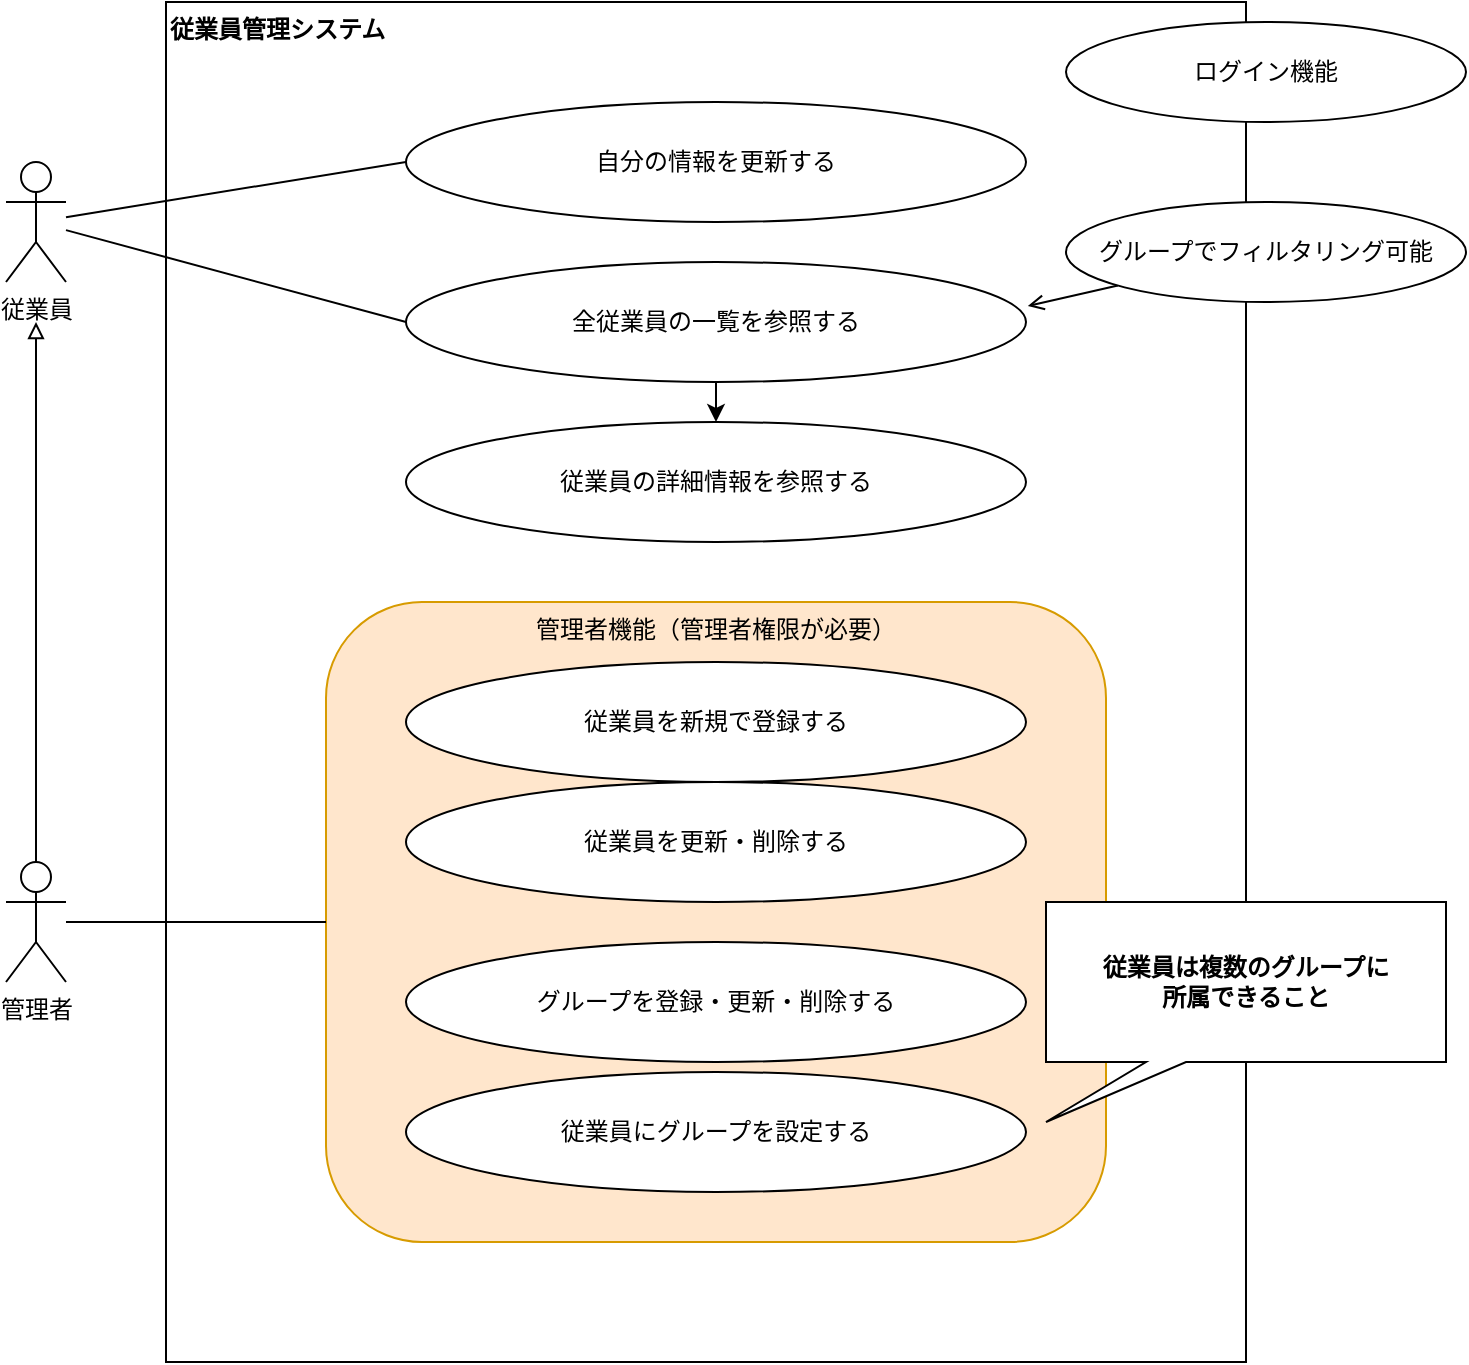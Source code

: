 <mxfile pages="3">
    <diagram id="Tsd9pIVosLBa-QS8J_Np" name="usecase">
        <mxGraphModel dx="443" dy="356" grid="1" gridSize="10" guides="1" tooltips="1" connect="1" arrows="1" fold="1" page="1" pageScale="1" pageWidth="827" pageHeight="1169" math="0" shadow="0">
            <root>
                <mxCell id="0"/>
                <mxCell id="1" parent="0"/>
                <mxCell id="Cza1G0CAEYb0JNjuOdJO-17" value="&lt;div align=&quot;left&quot;&gt;&lt;b&gt;従業員管理システム&lt;/b&gt;&lt;/div&gt;" style="rounded=0;whiteSpace=wrap;html=1;gradientColor=none;align=left;verticalAlign=top;" parent="1" vertex="1">
                    <mxGeometry x="160" y="80" width="540" height="680" as="geometry"/>
                </mxCell>
                <mxCell id="Cza1G0CAEYb0JNjuOdJO-14" value="&lt;div&gt;管理者機能（管理者権限が必要）&lt;/div&gt;" style="rounded=1;whiteSpace=wrap;html=1;align=center;verticalAlign=top;fillColor=#ffe6cc;strokeColor=#d79b00;" parent="1" vertex="1">
                    <mxGeometry x="240" y="380" width="390" height="320" as="geometry"/>
                </mxCell>
                <mxCell id="Cza1G0CAEYb0JNjuOdJO-18" style="edgeStyle=none;rounded=0;orthogonalLoop=1;jettySize=auto;html=1;endArrow=none;endFill=0;entryX=0;entryY=0.5;entryDx=0;entryDy=0;" parent="1" source="Cza1G0CAEYb0JNjuOdJO-1" target="Cza1G0CAEYb0JNjuOdJO-7" edge="1">
                    <mxGeometry relative="1" as="geometry"/>
                </mxCell>
                <mxCell id="Cza1G0CAEYb0JNjuOdJO-19" style="edgeStyle=none;rounded=0;orthogonalLoop=1;jettySize=auto;html=1;entryX=0;entryY=0.5;entryDx=0;entryDy=0;endArrow=none;endFill=0;" parent="1" source="Cza1G0CAEYb0JNjuOdJO-1" target="Cza1G0CAEYb0JNjuOdJO-8" edge="1">
                    <mxGeometry relative="1" as="geometry"/>
                </mxCell>
                <mxCell id="Cza1G0CAEYb0JNjuOdJO-1" value="従業員" style="shape=umlActor;verticalLabelPosition=bottom;verticalAlign=top;html=1;outlineConnect=0;" parent="1" vertex="1">
                    <mxGeometry x="80" y="160" width="30" height="60" as="geometry"/>
                </mxCell>
                <mxCell id="Cza1G0CAEYb0JNjuOdJO-3" style="edgeStyle=orthogonalEdgeStyle;rounded=0;orthogonalLoop=1;jettySize=auto;html=1;endArrow=block;endFill=0;" parent="1" source="Cza1G0CAEYb0JNjuOdJO-2" edge="1">
                    <mxGeometry relative="1" as="geometry">
                        <mxPoint x="95" y="240" as="targetPoint"/>
                    </mxGeometry>
                </mxCell>
                <mxCell id="Cza1G0CAEYb0JNjuOdJO-15" style="edgeStyle=none;rounded=0;orthogonalLoop=1;jettySize=auto;html=1;endArrow=none;endFill=0;" parent="1" source="Cza1G0CAEYb0JNjuOdJO-2" target="Cza1G0CAEYb0JNjuOdJO-14" edge="1">
                    <mxGeometry relative="1" as="geometry"/>
                </mxCell>
                <mxCell id="Cza1G0CAEYb0JNjuOdJO-2" value="管理者" style="shape=umlActor;verticalLabelPosition=bottom;verticalAlign=top;html=1;outlineConnect=0;" parent="1" vertex="1">
                    <mxGeometry x="80" y="510" width="30" height="60" as="geometry"/>
                </mxCell>
                <mxCell id="Cza1G0CAEYb0JNjuOdJO-4" value="従業員を新規で登録する" style="ellipse;whiteSpace=wrap;html=1;" parent="1" vertex="1">
                    <mxGeometry x="280" y="410" width="310" height="60" as="geometry"/>
                </mxCell>
                <mxCell id="Cza1G0CAEYb0JNjuOdJO-5" value="従業員を更新・削除する" style="ellipse;whiteSpace=wrap;html=1;" parent="1" vertex="1">
                    <mxGeometry x="280" y="470" width="310" height="60" as="geometry"/>
                </mxCell>
                <mxCell id="Cza1G0CAEYb0JNjuOdJO-6" value="グループを登録・更新・削除する" style="ellipse;whiteSpace=wrap;html=1;" parent="1" vertex="1">
                    <mxGeometry x="280" y="550" width="310" height="60" as="geometry"/>
                </mxCell>
                <mxCell id="Cza1G0CAEYb0JNjuOdJO-7" value="自分の情報を更新する" style="ellipse;whiteSpace=wrap;html=1;" parent="1" vertex="1">
                    <mxGeometry x="280" y="130" width="310" height="60" as="geometry"/>
                </mxCell>
                <mxCell id="Cza1G0CAEYb0JNjuOdJO-16" style="edgeStyle=none;rounded=0;orthogonalLoop=1;jettySize=auto;html=1;exitX=0.5;exitY=1;exitDx=0;exitDy=0;entryX=0.5;entryY=0;entryDx=0;entryDy=0;endArrow=classic;endFill=1;" parent="1" source="Cza1G0CAEYb0JNjuOdJO-8" target="Cza1G0CAEYb0JNjuOdJO-9" edge="1">
                    <mxGeometry relative="1" as="geometry"/>
                </mxCell>
                <mxCell id="Cza1G0CAEYb0JNjuOdJO-8" value="全従業員の一覧を参照する" style="ellipse;whiteSpace=wrap;html=1;" parent="1" vertex="1">
                    <mxGeometry x="280" y="210" width="310" height="60" as="geometry"/>
                </mxCell>
                <mxCell id="Cza1G0CAEYb0JNjuOdJO-9" value="従業員の詳細情報を参照する" style="ellipse;whiteSpace=wrap;html=1;" parent="1" vertex="1">
                    <mxGeometry x="280" y="290" width="310" height="60" as="geometry"/>
                </mxCell>
                <mxCell id="Cza1G0CAEYb0JNjuOdJO-10" value="従業員にグループを設定する" style="ellipse;whiteSpace=wrap;html=1;" parent="1" vertex="1">
                    <mxGeometry x="280" y="615" width="310" height="60" as="geometry"/>
                </mxCell>
                <mxCell id="Cza1G0CAEYb0JNjuOdJO-11" value="&lt;div&gt;従業員は複数のグループに&lt;/div&gt;&lt;div&gt;所属できること&lt;/div&gt;" style="shape=callout;whiteSpace=wrap;html=1;perimeter=calloutPerimeter;gradientColor=none;size=30;position=0.25;position2=0;fontStyle=1" parent="1" vertex="1">
                    <mxGeometry x="600" y="530" width="200" height="110" as="geometry"/>
                </mxCell>
                <mxCell id="Cza1G0CAEYb0JNjuOdJO-13" style="rounded=0;orthogonalLoop=1;jettySize=auto;html=1;entryX=1.003;entryY=0.367;entryDx=0;entryDy=0;entryPerimeter=0;endArrow=open;endFill=0;" parent="1" source="Cza1G0CAEYb0JNjuOdJO-12" target="Cza1G0CAEYb0JNjuOdJO-8" edge="1">
                    <mxGeometry relative="1" as="geometry"/>
                </mxCell>
                <mxCell id="Cza1G0CAEYb0JNjuOdJO-12" value="グループでフィルタリング可能" style="ellipse;whiteSpace=wrap;html=1;gradientColor=none;" parent="1" vertex="1">
                    <mxGeometry x="610" y="180" width="200" height="50" as="geometry"/>
                </mxCell>
                <mxCell id="Cza1G0CAEYb0JNjuOdJO-20" value="ログイン機能" style="ellipse;whiteSpace=wrap;html=1;gradientColor=none;" parent="1" vertex="1">
                    <mxGeometry x="610" y="90" width="200" height="50" as="geometry"/>
                </mxCell>
            </root>
        </mxGraphModel>
    </diagram>
    <diagram id="9a3Nyi0VZzm9w4IwcKrD" name="ER">
        <mxGraphModel dx="443" dy="356" grid="1" gridSize="10" guides="1" tooltips="1" connect="1" arrows="1" fold="1" page="1" pageScale="1" pageWidth="827" pageHeight="1169" math="0" shadow="0">
            <root>
                <mxCell id="YOPI8dQJbsrnWy-lnaqU-0"/>
                <mxCell id="YOPI8dQJbsrnWy-lnaqU-1" parent="YOPI8dQJbsrnWy-lnaqU-0"/>
                <mxCell id="YOPI8dQJbsrnWy-lnaqU-2" value="Employees" style="shape=table;startSize=30;container=1;collapsible=1;childLayout=tableLayout;fixedRows=1;rowLines=0;fontStyle=1;align=center;resizeLast=1;" parent="YOPI8dQJbsrnWy-lnaqU-1" vertex="1">
                    <mxGeometry x="80" y="120" width="180" height="310" as="geometry"/>
                </mxCell>
                <mxCell id="YOPI8dQJbsrnWy-lnaqU-3" value="" style="shape=partialRectangle;collapsible=0;dropTarget=0;pointerEvents=0;fillColor=none;top=0;left=0;bottom=1;right=0;points=[[0,0.5],[1,0.5]];portConstraint=eastwest;" parent="YOPI8dQJbsrnWy-lnaqU-2" vertex="1">
                    <mxGeometry y="30" width="180" height="30" as="geometry"/>
                </mxCell>
                <mxCell id="YOPI8dQJbsrnWy-lnaqU-4" value="PK" style="shape=partialRectangle;connectable=0;fillColor=none;top=0;left=0;bottom=0;right=0;fontStyle=1;overflow=hidden;" parent="YOPI8dQJbsrnWy-lnaqU-3" vertex="1">
                    <mxGeometry width="30" height="30" as="geometry"/>
                </mxCell>
                <mxCell id="YOPI8dQJbsrnWy-lnaqU-5" value="id" style="shape=partialRectangle;connectable=0;fillColor=none;top=0;left=0;bottom=0;right=0;align=left;spacingLeft=6;fontStyle=5;overflow=hidden;" parent="YOPI8dQJbsrnWy-lnaqU-3" vertex="1">
                    <mxGeometry x="30" width="150" height="30" as="geometry"/>
                </mxCell>
                <mxCell id="YOPI8dQJbsrnWy-lnaqU-6" value="" style="shape=partialRectangle;collapsible=0;dropTarget=0;pointerEvents=0;fillColor=none;top=0;left=0;bottom=0;right=0;points=[[0,0.5],[1,0.5]];portConstraint=eastwest;" parent="YOPI8dQJbsrnWy-lnaqU-2" vertex="1">
                    <mxGeometry y="60" width="180" height="30" as="geometry"/>
                </mxCell>
                <mxCell id="YOPI8dQJbsrnWy-lnaqU-7" value="" style="shape=partialRectangle;connectable=0;fillColor=none;top=0;left=0;bottom=0;right=0;editable=1;overflow=hidden;" parent="YOPI8dQJbsrnWy-lnaqU-6" vertex="1">
                    <mxGeometry width="30" height="30" as="geometry"/>
                </mxCell>
                <mxCell id="YOPI8dQJbsrnWy-lnaqU-8" value="name" style="shape=partialRectangle;connectable=0;fillColor=none;top=0;left=0;bottom=0;right=0;align=left;spacingLeft=6;overflow=hidden;" parent="YOPI8dQJbsrnWy-lnaqU-6" vertex="1">
                    <mxGeometry x="30" width="150" height="30" as="geometry"/>
                </mxCell>
                <mxCell id="YOPI8dQJbsrnWy-lnaqU-9" value="" style="shape=partialRectangle;collapsible=0;dropTarget=0;pointerEvents=0;fillColor=none;top=0;left=0;bottom=0;right=0;points=[[0,0.5],[1,0.5]];portConstraint=eastwest;" parent="YOPI8dQJbsrnWy-lnaqU-2" vertex="1">
                    <mxGeometry y="90" width="180" height="30" as="geometry"/>
                </mxCell>
                <mxCell id="YOPI8dQJbsrnWy-lnaqU-10" value="" style="shape=partialRectangle;connectable=0;fillColor=none;top=0;left=0;bottom=0;right=0;editable=1;overflow=hidden;" parent="YOPI8dQJbsrnWy-lnaqU-9" vertex="1">
                    <mxGeometry width="30" height="30" as="geometry"/>
                </mxCell>
                <mxCell id="YOPI8dQJbsrnWy-lnaqU-11" value="kana" style="shape=partialRectangle;connectable=0;fillColor=none;top=0;left=0;bottom=0;right=0;align=left;spacingLeft=6;overflow=hidden;" parent="YOPI8dQJbsrnWy-lnaqU-9" vertex="1">
                    <mxGeometry x="30" width="150" height="30" as="geometry"/>
                </mxCell>
                <mxCell id="YOPI8dQJbsrnWy-lnaqU-27" style="shape=partialRectangle;collapsible=0;dropTarget=0;pointerEvents=0;fillColor=none;top=0;left=0;bottom=0;right=0;points=[[0,0.5],[1,0.5]];portConstraint=eastwest;" parent="YOPI8dQJbsrnWy-lnaqU-2" vertex="1">
                    <mxGeometry y="120" width="180" height="30" as="geometry"/>
                </mxCell>
                <mxCell id="YOPI8dQJbsrnWy-lnaqU-28" style="shape=partialRectangle;connectable=0;fillColor=none;top=0;left=0;bottom=0;right=0;editable=1;overflow=hidden;" parent="YOPI8dQJbsrnWy-lnaqU-27" vertex="1">
                    <mxGeometry width="30" height="30" as="geometry"/>
                </mxCell>
                <mxCell id="YOPI8dQJbsrnWy-lnaqU-29" value="login_id" style="shape=partialRectangle;connectable=0;fillColor=none;top=0;left=0;bottom=0;right=0;align=left;spacingLeft=6;overflow=hidden;" parent="YOPI8dQJbsrnWy-lnaqU-27" vertex="1">
                    <mxGeometry x="30" width="150" height="30" as="geometry"/>
                </mxCell>
                <mxCell id="YOPI8dQJbsrnWy-lnaqU-12" value="" style="shape=partialRectangle;collapsible=0;dropTarget=0;pointerEvents=0;fillColor=none;top=0;left=0;bottom=0;right=0;points=[[0,0.5],[1,0.5]];portConstraint=eastwest;" parent="YOPI8dQJbsrnWy-lnaqU-2" vertex="1">
                    <mxGeometry y="150" width="180" height="30" as="geometry"/>
                </mxCell>
                <mxCell id="YOPI8dQJbsrnWy-lnaqU-13" value="" style="shape=partialRectangle;connectable=0;fillColor=none;top=0;left=0;bottom=0;right=0;editable=1;overflow=hidden;" parent="YOPI8dQJbsrnWy-lnaqU-12" vertex="1">
                    <mxGeometry width="30" height="30" as="geometry"/>
                </mxCell>
                <mxCell id="YOPI8dQJbsrnWy-lnaqU-14" value="email" style="shape=partialRectangle;connectable=0;fillColor=none;top=0;left=0;bottom=0;right=0;align=left;spacingLeft=6;overflow=hidden;" parent="YOPI8dQJbsrnWy-lnaqU-12" vertex="1">
                    <mxGeometry x="30" width="150" height="30" as="geometry"/>
                </mxCell>
                <mxCell id="YOPI8dQJbsrnWy-lnaqU-15" style="shape=partialRectangle;collapsible=0;dropTarget=0;pointerEvents=0;fillColor=none;top=0;left=0;bottom=0;right=0;points=[[0,0.5],[1,0.5]];portConstraint=eastwest;" parent="YOPI8dQJbsrnWy-lnaqU-2" vertex="1">
                    <mxGeometry y="180" width="180" height="30" as="geometry"/>
                </mxCell>
                <mxCell id="YOPI8dQJbsrnWy-lnaqU-16" style="shape=partialRectangle;connectable=0;fillColor=none;top=0;left=0;bottom=0;right=0;editable=1;overflow=hidden;" parent="YOPI8dQJbsrnWy-lnaqU-15" vertex="1">
                    <mxGeometry width="30" height="30" as="geometry"/>
                </mxCell>
                <mxCell id="YOPI8dQJbsrnWy-lnaqU-17" value="password" style="shape=partialRectangle;connectable=0;fillColor=none;top=0;left=0;bottom=0;right=0;align=left;spacingLeft=6;overflow=hidden;" parent="YOPI8dQJbsrnWy-lnaqU-15" vertex="1">
                    <mxGeometry x="30" width="150" height="30" as="geometry"/>
                </mxCell>
                <mxCell id="YOPI8dQJbsrnWy-lnaqU-18" style="shape=partialRectangle;collapsible=0;dropTarget=0;pointerEvents=0;fillColor=none;top=0;left=0;bottom=0;right=0;points=[[0,0.5],[1,0.5]];portConstraint=eastwest;" parent="YOPI8dQJbsrnWy-lnaqU-2" vertex="1">
                    <mxGeometry y="210" width="180" height="30" as="geometry"/>
                </mxCell>
                <mxCell id="YOPI8dQJbsrnWy-lnaqU-19" value="FK" style="shape=partialRectangle;connectable=0;fillColor=none;top=0;left=0;bottom=0;right=0;editable=1;overflow=hidden;" parent="YOPI8dQJbsrnWy-lnaqU-18" vertex="1">
                    <mxGeometry width="30" height="30" as="geometry"/>
                </mxCell>
                <mxCell id="YOPI8dQJbsrnWy-lnaqU-20" value="main_group_id" style="shape=partialRectangle;connectable=0;fillColor=none;top=0;left=0;bottom=0;right=0;align=left;spacingLeft=6;overflow=hidden;" parent="YOPI8dQJbsrnWy-lnaqU-18" vertex="1">
                    <mxGeometry x="30" width="150" height="30" as="geometry"/>
                </mxCell>
                <mxCell id="YOPI8dQJbsrnWy-lnaqU-21" style="shape=partialRectangle;collapsible=0;dropTarget=0;pointerEvents=0;fillColor=none;top=0;left=0;bottom=0;right=0;points=[[0,0.5],[1,0.5]];portConstraint=eastwest;" parent="YOPI8dQJbsrnWy-lnaqU-2" vertex="1">
                    <mxGeometry y="240" width="180" height="30" as="geometry"/>
                </mxCell>
                <mxCell id="YOPI8dQJbsrnWy-lnaqU-22" style="shape=partialRectangle;connectable=0;fillColor=none;top=0;left=0;bottom=0;right=0;editable=1;overflow=hidden;" parent="YOPI8dQJbsrnWy-lnaqU-21" vertex="1">
                    <mxGeometry width="30" height="30" as="geometry"/>
                </mxCell>
                <mxCell id="YOPI8dQJbsrnWy-lnaqU-23" value="admin" style="shape=partialRectangle;connectable=0;fillColor=none;top=0;left=0;bottom=0;right=0;align=left;spacingLeft=6;overflow=hidden;" parent="YOPI8dQJbsrnWy-lnaqU-21" vertex="1">
                    <mxGeometry x="30" width="150" height="30" as="geometry"/>
                </mxCell>
                <mxCell id="YOPI8dQJbsrnWy-lnaqU-24" style="shape=partialRectangle;collapsible=0;dropTarget=0;pointerEvents=0;fillColor=none;top=0;left=0;bottom=0;right=0;points=[[0,0.5],[1,0.5]];portConstraint=eastwest;" parent="YOPI8dQJbsrnWy-lnaqU-2" vertex="1">
                    <mxGeometry y="270" width="180" height="30" as="geometry"/>
                </mxCell>
                <mxCell id="YOPI8dQJbsrnWy-lnaqU-25" style="shape=partialRectangle;connectable=0;fillColor=none;top=0;left=0;bottom=0;right=0;editable=1;overflow=hidden;" parent="YOPI8dQJbsrnWy-lnaqU-24" vertex="1">
                    <mxGeometry width="30" height="30" as="geometry"/>
                </mxCell>
                <mxCell id="YOPI8dQJbsrnWy-lnaqU-26" style="shape=partialRectangle;connectable=0;fillColor=none;top=0;left=0;bottom=0;right=0;align=left;spacingLeft=6;overflow=hidden;" parent="YOPI8dQJbsrnWy-lnaqU-24" vertex="1">
                    <mxGeometry x="30" width="150" height="30" as="geometry"/>
                </mxCell>
                <mxCell id="YOPI8dQJbsrnWy-lnaqU-30" value="Groups" style="shape=table;startSize=30;container=1;collapsible=1;childLayout=tableLayout;fixedRows=1;rowLines=0;fontStyle=1;align=center;resizeLast=1;" parent="YOPI8dQJbsrnWy-lnaqU-1" vertex="1">
                    <mxGeometry x="600" y="150" width="180" height="130" as="geometry"/>
                </mxCell>
                <mxCell id="YOPI8dQJbsrnWy-lnaqU-31" value="" style="shape=partialRectangle;collapsible=0;dropTarget=0;pointerEvents=0;fillColor=none;top=0;left=0;bottom=1;right=0;points=[[0,0.5],[1,0.5]];portConstraint=eastwest;" parent="YOPI8dQJbsrnWy-lnaqU-30" vertex="1">
                    <mxGeometry y="30" width="180" height="30" as="geometry"/>
                </mxCell>
                <mxCell id="YOPI8dQJbsrnWy-lnaqU-32" value="PK" style="shape=partialRectangle;connectable=0;fillColor=none;top=0;left=0;bottom=0;right=0;fontStyle=1;overflow=hidden;" parent="YOPI8dQJbsrnWy-lnaqU-31" vertex="1">
                    <mxGeometry width="30" height="30" as="geometry"/>
                </mxCell>
                <mxCell id="YOPI8dQJbsrnWy-lnaqU-33" value="id" style="shape=partialRectangle;connectable=0;fillColor=none;top=0;left=0;bottom=0;right=0;align=left;spacingLeft=6;fontStyle=5;overflow=hidden;" parent="YOPI8dQJbsrnWy-lnaqU-31" vertex="1">
                    <mxGeometry x="30" width="150" height="30" as="geometry"/>
                </mxCell>
                <mxCell id="YOPI8dQJbsrnWy-lnaqU-34" value="" style="shape=partialRectangle;collapsible=0;dropTarget=0;pointerEvents=0;fillColor=none;top=0;left=0;bottom=0;right=0;points=[[0,0.5],[1,0.5]];portConstraint=eastwest;" parent="YOPI8dQJbsrnWy-lnaqU-30" vertex="1">
                    <mxGeometry y="60" width="180" height="30" as="geometry"/>
                </mxCell>
                <mxCell id="YOPI8dQJbsrnWy-lnaqU-35" value="" style="shape=partialRectangle;connectable=0;fillColor=none;top=0;left=0;bottom=0;right=0;editable=1;overflow=hidden;" parent="YOPI8dQJbsrnWy-lnaqU-34" vertex="1">
                    <mxGeometry width="30" height="30" as="geometry"/>
                </mxCell>
                <mxCell id="YOPI8dQJbsrnWy-lnaqU-36" value="name" style="shape=partialRectangle;connectable=0;fillColor=none;top=0;left=0;bottom=0;right=0;align=left;spacingLeft=6;overflow=hidden;" parent="YOPI8dQJbsrnWy-lnaqU-34" vertex="1">
                    <mxGeometry x="30" width="150" height="30" as="geometry"/>
                </mxCell>
                <mxCell id="YOPI8dQJbsrnWy-lnaqU-37" value="" style="shape=partialRectangle;collapsible=0;dropTarget=0;pointerEvents=0;fillColor=none;top=0;left=0;bottom=0;right=0;points=[[0,0.5],[1,0.5]];portConstraint=eastwest;" parent="YOPI8dQJbsrnWy-lnaqU-30" vertex="1">
                    <mxGeometry y="90" width="180" height="30" as="geometry"/>
                </mxCell>
                <mxCell id="YOPI8dQJbsrnWy-lnaqU-38" value="" style="shape=partialRectangle;connectable=0;fillColor=none;top=0;left=0;bottom=0;right=0;editable=1;overflow=hidden;" parent="YOPI8dQJbsrnWy-lnaqU-37" vertex="1">
                    <mxGeometry width="30" height="30" as="geometry"/>
                </mxCell>
                <mxCell id="YOPI8dQJbsrnWy-lnaqU-39" value="sort_order" style="shape=partialRectangle;connectable=0;fillColor=none;top=0;left=0;bottom=0;right=0;align=left;spacingLeft=6;overflow=hidden;" parent="YOPI8dQJbsrnWy-lnaqU-37" vertex="1">
                    <mxGeometry x="30" width="150" height="30" as="geometry"/>
                </mxCell>
                <mxCell id="YOPI8dQJbsrnWy-lnaqU-43" value="Employees_Groups" style="shape=table;startSize=30;container=1;collapsible=1;childLayout=tableLayout;fixedRows=1;rowLines=0;fontStyle=1;align=center;resizeLast=1;" parent="YOPI8dQJbsrnWy-lnaqU-1" vertex="1">
                    <mxGeometry x="340" y="120" width="180" height="130" as="geometry"/>
                </mxCell>
                <mxCell id="YOPI8dQJbsrnWy-lnaqU-44" value="" style="shape=partialRectangle;collapsible=0;dropTarget=0;pointerEvents=0;fillColor=none;top=0;left=0;bottom=0;right=0;points=[[0,0.5],[1,0.5]];portConstraint=eastwest;" parent="YOPI8dQJbsrnWy-lnaqU-43" vertex="1">
                    <mxGeometry y="30" width="180" height="30" as="geometry"/>
                </mxCell>
                <mxCell id="YOPI8dQJbsrnWy-lnaqU-45" value="PK,FK1" style="shape=partialRectangle;connectable=0;fillColor=none;top=0;left=0;bottom=0;right=0;fontStyle=1;overflow=hidden;" parent="YOPI8dQJbsrnWy-lnaqU-44" vertex="1">
                    <mxGeometry width="60" height="30" as="geometry"/>
                </mxCell>
                <mxCell id="YOPI8dQJbsrnWy-lnaqU-46" value="employees_id" style="shape=partialRectangle;connectable=0;fillColor=none;top=0;left=0;bottom=0;right=0;align=left;spacingLeft=6;fontStyle=5;overflow=hidden;" parent="YOPI8dQJbsrnWy-lnaqU-44" vertex="1">
                    <mxGeometry x="60" width="120" height="30" as="geometry"/>
                </mxCell>
                <mxCell id="YOPI8dQJbsrnWy-lnaqU-47" value="" style="shape=partialRectangle;collapsible=0;dropTarget=0;pointerEvents=0;fillColor=none;top=0;left=0;bottom=1;right=0;points=[[0,0.5],[1,0.5]];portConstraint=eastwest;" parent="YOPI8dQJbsrnWy-lnaqU-43" vertex="1">
                    <mxGeometry y="60" width="180" height="30" as="geometry"/>
                </mxCell>
                <mxCell id="YOPI8dQJbsrnWy-lnaqU-48" value="PK,FK2" style="shape=partialRectangle;connectable=0;fillColor=none;top=0;left=0;bottom=0;right=0;fontStyle=1;overflow=hidden;" parent="YOPI8dQJbsrnWy-lnaqU-47" vertex="1">
                    <mxGeometry width="60" height="30" as="geometry"/>
                </mxCell>
                <mxCell id="YOPI8dQJbsrnWy-lnaqU-49" value="groups_id" style="shape=partialRectangle;connectable=0;fillColor=none;top=0;left=0;bottom=0;right=0;align=left;spacingLeft=6;fontStyle=5;overflow=hidden;" parent="YOPI8dQJbsrnWy-lnaqU-47" vertex="1">
                    <mxGeometry x="60" width="120" height="30" as="geometry"/>
                </mxCell>
                <mxCell id="YOPI8dQJbsrnWy-lnaqU-50" value="" style="shape=partialRectangle;collapsible=0;dropTarget=0;pointerEvents=0;fillColor=none;top=0;left=0;bottom=0;right=0;points=[[0,0.5],[1,0.5]];portConstraint=eastwest;" parent="YOPI8dQJbsrnWy-lnaqU-43" vertex="1">
                    <mxGeometry y="90" width="180" height="30" as="geometry"/>
                </mxCell>
                <mxCell id="YOPI8dQJbsrnWy-lnaqU-51" value="" style="shape=partialRectangle;connectable=0;fillColor=none;top=0;left=0;bottom=0;right=0;editable=1;overflow=hidden;" parent="YOPI8dQJbsrnWy-lnaqU-50" vertex="1">
                    <mxGeometry width="60" height="30" as="geometry"/>
                </mxCell>
                <mxCell id="YOPI8dQJbsrnWy-lnaqU-52" value="" style="shape=partialRectangle;connectable=0;fillColor=none;top=0;left=0;bottom=0;right=0;align=left;spacingLeft=6;overflow=hidden;" parent="YOPI8dQJbsrnWy-lnaqU-50" vertex="1">
                    <mxGeometry x="60" width="120" height="30" as="geometry"/>
                </mxCell>
                <mxCell id="YOPI8dQJbsrnWy-lnaqU-56" style="edgeStyle=orthogonalEdgeStyle;rounded=0;orthogonalLoop=1;jettySize=auto;html=1;exitX=1;exitY=0.5;exitDx=0;exitDy=0;entryX=0;entryY=0.5;entryDx=0;entryDy=0;endArrow=none;endFill=0;startArrow=ERmany;startFill=0;" parent="YOPI8dQJbsrnWy-lnaqU-1" source="YOPI8dQJbsrnWy-lnaqU-3" target="YOPI8dQJbsrnWy-lnaqU-44" edge="1">
                    <mxGeometry relative="1" as="geometry"/>
                </mxCell>
                <mxCell id="YOPI8dQJbsrnWy-lnaqU-57" style="edgeStyle=orthogonalEdgeStyle;rounded=0;orthogonalLoop=1;jettySize=auto;html=1;exitX=0;exitY=0.5;exitDx=0;exitDy=0;entryX=1;entryY=0.5;entryDx=0;entryDy=0;startArrow=ERmany;startFill=0;endArrow=none;endFill=0;" parent="YOPI8dQJbsrnWy-lnaqU-1" source="YOPI8dQJbsrnWy-lnaqU-31" target="YOPI8dQJbsrnWy-lnaqU-47" edge="1">
                    <mxGeometry relative="1" as="geometry"/>
                </mxCell>
                <mxCell id="YOPI8dQJbsrnWy-lnaqU-58" style="edgeStyle=orthogonalEdgeStyle;rounded=0;orthogonalLoop=1;jettySize=auto;html=1;exitX=1;exitY=0.5;exitDx=0;exitDy=0;entryX=0.5;entryY=1;entryDx=0;entryDy=0;startArrow=ERmany;startFill=0;endArrow=none;endFill=0;" parent="YOPI8dQJbsrnWy-lnaqU-1" source="YOPI8dQJbsrnWy-lnaqU-18" target="YOPI8dQJbsrnWy-lnaqU-30" edge="1">
                    <mxGeometry relative="1" as="geometry"/>
                </mxCell>
                <mxCell id="YOPI8dQJbsrnWy-lnaqU-59" value="@ManyToMany" style="shape=callout;whiteSpace=wrap;html=1;perimeter=calloutPerimeter;" parent="YOPI8dQJbsrnWy-lnaqU-1" vertex="1">
                    <mxGeometry x="470" y="40" width="120" height="80" as="geometry"/>
                </mxCell>
                <mxCell id="Pm8DbJrOlG5AEd7UYcN8-0" value="&lt;div&gt;@ManyToOne&lt;/div&gt;" style="shape=callout;whiteSpace=wrap;html=1;perimeter=calloutPerimeter;rotation=0;position2=0.58;size=30;position=0.58;" parent="YOPI8dQJbsrnWy-lnaqU-1" vertex="1">
                    <mxGeometry x="280" y="260" width="120" height="80" as="geometry"/>
                </mxCell>
            </root>
        </mxGraphModel>
    </diagram>
    <diagram id="ZVF522IHPxa1fmMpTUgu" name="URL">
        <mxGraphModel dx="443" dy="356" grid="1" gridSize="10" guides="1" tooltips="1" connect="1" arrows="1" fold="1" page="1" pageScale="1" pageWidth="827" pageHeight="1169" math="0" shadow="0">
            <root>
                <mxCell id="mRZKiHWd1esKcMcwsu57-0"/>
                <mxCell id="mRZKiHWd1esKcMcwsu57-1" parent="mRZKiHWd1esKcMcwsu57-0"/>
                <mxCell id="mRZKiHWd1esKcMcwsu57-3" value="" style="shape=table;startSize=0;container=1;collapsible=0;childLayout=tableLayout;" parent="mRZKiHWd1esKcMcwsu57-1" vertex="1">
                    <mxGeometry x="80" y="80" width="600" height="800" as="geometry"/>
                </mxCell>
                <mxCell id="mRZKiHWd1esKcMcwsu57-4" value="" style="shape=partialRectangle;collapsible=0;dropTarget=0;pointerEvents=0;fillColor=none;top=0;left=0;bottom=0;right=0;points=[[0,0.5],[1,0.5]];portConstraint=eastwest;" parent="mRZKiHWd1esKcMcwsu57-3" vertex="1">
                    <mxGeometry width="600" height="40" as="geometry"/>
                </mxCell>
                <mxCell id="mRZKiHWd1esKcMcwsu57-5" value="METHOD" style="shape=partialRectangle;html=1;whiteSpace=wrap;connectable=0;overflow=hidden;fillColor=#dae8fc;top=0;left=0;bottom=0;right=0;gradientColor=#7ea6e0;strokeColor=#6c8ebf;" parent="mRZKiHWd1esKcMcwsu57-4" vertex="1">
                    <mxGeometry width="80" height="40" as="geometry"/>
                </mxCell>
                <mxCell id="mRZKiHWd1esKcMcwsu57-6" value="URL" style="shape=partialRectangle;html=1;whiteSpace=wrap;connectable=0;overflow=hidden;fillColor=#dae8fc;top=0;left=0;bottom=0;right=0;gradientColor=#7ea6e0;strokeColor=#6c8ebf;" parent="mRZKiHWd1esKcMcwsu57-4" vertex="1">
                    <mxGeometry x="80" width="160" height="40" as="geometry"/>
                </mxCell>
                <mxCell id="mRZKiHWd1esKcMcwsu57-7" value="description" style="shape=partialRectangle;html=1;whiteSpace=wrap;connectable=0;overflow=hidden;fillColor=#dae8fc;top=0;left=0;bottom=0;right=0;gradientColor=#7ea6e0;strokeColor=#6c8ebf;" parent="mRZKiHWd1esKcMcwsu57-4" vertex="1">
                    <mxGeometry x="240" width="200" height="40" as="geometry"/>
                </mxCell>
                <mxCell id="mRZKiHWd1esKcMcwsu57-8" value="auth" style="shape=partialRectangle;html=1;whiteSpace=wrap;connectable=0;overflow=hidden;fillColor=#dae8fc;top=0;left=0;bottom=0;right=0;gradientColor=#7ea6e0;strokeColor=#6c8ebf;" parent="mRZKiHWd1esKcMcwsu57-4" vertex="1">
                    <mxGeometry x="440" width="80" height="40" as="geometry"/>
                </mxCell>
                <mxCell id="mRZKiHWd1esKcMcwsu57-9" value="admin" style="shape=partialRectangle;html=1;whiteSpace=wrap;connectable=0;overflow=hidden;fillColor=#dae8fc;top=0;left=0;bottom=0;right=0;gradientColor=#7ea6e0;strokeColor=#6c8ebf;" parent="mRZKiHWd1esKcMcwsu57-4" vertex="1">
                    <mxGeometry x="520" width="80" height="40" as="geometry"/>
                </mxCell>
                <mxCell id="mRZKiHWd1esKcMcwsu57-10" value="" style="shape=partialRectangle;collapsible=0;dropTarget=0;pointerEvents=0;fillColor=none;top=0;left=0;bottom=0;right=0;points=[[0,0.5],[1,0.5]];portConstraint=eastwest;" parent="mRZKiHWd1esKcMcwsu57-3" vertex="1">
                    <mxGeometry y="40" width="600" height="40" as="geometry"/>
                </mxCell>
                <mxCell id="mRZKiHWd1esKcMcwsu57-11" value="GET" style="shape=partialRectangle;html=1;whiteSpace=wrap;connectable=0;overflow=hidden;fillColor=none;top=0;left=0;bottom=0;right=0;" parent="mRZKiHWd1esKcMcwsu57-10" vertex="1">
                    <mxGeometry width="80" height="40" as="geometry"/>
                </mxCell>
                <mxCell id="mRZKiHWd1esKcMcwsu57-12" value="/login" style="shape=partialRectangle;html=1;whiteSpace=wrap;connectable=0;overflow=hidden;fillColor=none;top=0;left=0;bottom=0;right=0;align=left;spacingLeft=10;" parent="mRZKiHWd1esKcMcwsu57-10" vertex="1">
                    <mxGeometry x="80" width="160" height="40" as="geometry"/>
                </mxCell>
                <mxCell id="mRZKiHWd1esKcMcwsu57-13" value="ログイン画面表示" style="shape=partialRectangle;html=1;whiteSpace=wrap;connectable=0;overflow=hidden;fillColor=none;top=0;left=0;bottom=0;right=0;" parent="mRZKiHWd1esKcMcwsu57-10" vertex="1">
                    <mxGeometry x="240" width="200" height="40" as="geometry"/>
                </mxCell>
                <mxCell id="mRZKiHWd1esKcMcwsu57-14" value="" style="shape=partialRectangle;html=1;whiteSpace=wrap;connectable=0;overflow=hidden;fillColor=none;top=0;left=0;bottom=0;right=0;" parent="mRZKiHWd1esKcMcwsu57-10" vertex="1">
                    <mxGeometry x="440" width="80" height="40" as="geometry"/>
                </mxCell>
                <mxCell id="mRZKiHWd1esKcMcwsu57-15" value="" style="shape=partialRectangle;html=1;whiteSpace=wrap;connectable=0;overflow=hidden;fillColor=none;top=0;left=0;bottom=0;right=0;" parent="mRZKiHWd1esKcMcwsu57-10" vertex="1">
                    <mxGeometry x="520" width="80" height="40" as="geometry"/>
                </mxCell>
                <mxCell id="mRZKiHWd1esKcMcwsu57-64" style="shape=partialRectangle;collapsible=0;dropTarget=0;pointerEvents=0;fillColor=none;top=0;left=0;bottom=0;right=0;points=[[0,0.5],[1,0.5]];portConstraint=eastwest;" parent="mRZKiHWd1esKcMcwsu57-3" vertex="1">
                    <mxGeometry y="80" width="600" height="40" as="geometry"/>
                </mxCell>
                <mxCell id="mRZKiHWd1esKcMcwsu57-65" value="POST" style="shape=partialRectangle;html=1;whiteSpace=wrap;connectable=0;overflow=hidden;fillColor=none;top=0;left=0;bottom=0;right=0;" parent="mRZKiHWd1esKcMcwsu57-64" vertex="1">
                    <mxGeometry width="80" height="40" as="geometry"/>
                </mxCell>
                <mxCell id="mRZKiHWd1esKcMcwsu57-66" value="/login" style="shape=partialRectangle;html=1;whiteSpace=wrap;connectable=0;overflow=hidden;fillColor=none;top=0;left=0;bottom=0;right=0;align=left;spacingLeft=10;" parent="mRZKiHWd1esKcMcwsu57-64" vertex="1">
                    <mxGeometry x="80" width="160" height="40" as="geometry"/>
                </mxCell>
                <mxCell id="mRZKiHWd1esKcMcwsu57-67" value="ログイン処理" style="shape=partialRectangle;html=1;whiteSpace=wrap;connectable=0;overflow=hidden;fillColor=none;top=0;left=0;bottom=0;right=0;" parent="mRZKiHWd1esKcMcwsu57-64" vertex="1">
                    <mxGeometry x="240" width="200" height="40" as="geometry"/>
                </mxCell>
                <mxCell id="mRZKiHWd1esKcMcwsu57-68" style="shape=partialRectangle;html=1;whiteSpace=wrap;connectable=0;overflow=hidden;fillColor=none;top=0;left=0;bottom=0;right=0;" parent="mRZKiHWd1esKcMcwsu57-64" vertex="1">
                    <mxGeometry x="440" width="80" height="40" as="geometry"/>
                </mxCell>
                <mxCell id="mRZKiHWd1esKcMcwsu57-69" style="shape=partialRectangle;html=1;whiteSpace=wrap;connectable=0;overflow=hidden;fillColor=none;top=0;left=0;bottom=0;right=0;" parent="mRZKiHWd1esKcMcwsu57-64" vertex="1">
                    <mxGeometry x="520" width="80" height="40" as="geometry"/>
                </mxCell>
                <mxCell id="mRZKiHWd1esKcMcwsu57-70" style="shape=partialRectangle;collapsible=0;dropTarget=0;pointerEvents=0;fillColor=none;top=0;left=0;bottom=0;right=0;points=[[0,0.5],[1,0.5]];portConstraint=eastwest;" parent="mRZKiHWd1esKcMcwsu57-3" vertex="1">
                    <mxGeometry y="120" width="600" height="40" as="geometry"/>
                </mxCell>
                <mxCell id="mRZKiHWd1esKcMcwsu57-71" value="POST" style="shape=partialRectangle;html=1;whiteSpace=wrap;connectable=0;overflow=hidden;fillColor=none;top=0;left=0;bottom=0;right=0;" parent="mRZKiHWd1esKcMcwsu57-70" vertex="1">
                    <mxGeometry width="80" height="40" as="geometry"/>
                </mxCell>
                <mxCell id="mRZKiHWd1esKcMcwsu57-72" value="/logout" style="shape=partialRectangle;html=1;whiteSpace=wrap;connectable=0;overflow=hidden;fillColor=none;top=0;left=0;bottom=0;right=0;align=left;spacingLeft=10;" parent="mRZKiHWd1esKcMcwsu57-70" vertex="1">
                    <mxGeometry x="80" width="160" height="40" as="geometry"/>
                </mxCell>
                <mxCell id="mRZKiHWd1esKcMcwsu57-73" value="ログアウト処理" style="shape=partialRectangle;html=1;whiteSpace=wrap;connectable=0;overflow=hidden;fillColor=none;top=0;left=0;bottom=0;right=0;" parent="mRZKiHWd1esKcMcwsu57-70" vertex="1">
                    <mxGeometry x="240" width="200" height="40" as="geometry"/>
                </mxCell>
                <mxCell id="mRZKiHWd1esKcMcwsu57-74" value="✓" style="shape=partialRectangle;html=1;whiteSpace=wrap;connectable=0;overflow=hidden;fillColor=none;top=0;left=0;bottom=0;right=0;" parent="mRZKiHWd1esKcMcwsu57-70" vertex="1">
                    <mxGeometry x="440" width="80" height="40" as="geometry"/>
                </mxCell>
                <mxCell id="mRZKiHWd1esKcMcwsu57-75" style="shape=partialRectangle;html=1;whiteSpace=wrap;connectable=0;overflow=hidden;fillColor=none;top=0;left=0;bottom=0;right=0;" parent="mRZKiHWd1esKcMcwsu57-70" vertex="1">
                    <mxGeometry x="520" width="80" height="40" as="geometry"/>
                </mxCell>
                <mxCell id="mRZKiHWd1esKcMcwsu57-16" value="" style="shape=partialRectangle;collapsible=0;dropTarget=0;pointerEvents=0;fillColor=none;top=0;left=0;bottom=0;right=0;points=[[0,0.5],[1,0.5]];portConstraint=eastwest;" parent="mRZKiHWd1esKcMcwsu57-3" vertex="1">
                    <mxGeometry y="160" width="600" height="40" as="geometry"/>
                </mxCell>
                <mxCell id="mRZKiHWd1esKcMcwsu57-17" value="GET" style="shape=partialRectangle;html=1;whiteSpace=wrap;connectable=0;overflow=hidden;fillColor=none;top=0;left=0;bottom=0;right=0;" parent="mRZKiHWd1esKcMcwsu57-16" vertex="1">
                    <mxGeometry width="80" height="40" as="geometry"/>
                </mxCell>
                <mxCell id="mRZKiHWd1esKcMcwsu57-18" value="&lt;div&gt;/emp&lt;/div&gt;" style="shape=partialRectangle;html=1;whiteSpace=wrap;connectable=0;overflow=hidden;fillColor=none;top=0;left=0;bottom=0;right=0;align=left;spacingLeft=10;" parent="mRZKiHWd1esKcMcwsu57-16" vertex="1">
                    <mxGeometry x="80" width="160" height="40" as="geometry"/>
                </mxCell>
                <mxCell id="mRZKiHWd1esKcMcwsu57-19" value="従業員一覧表示" style="shape=partialRectangle;html=1;whiteSpace=wrap;connectable=0;overflow=hidden;fillColor=none;top=0;left=0;bottom=0;right=0;" parent="mRZKiHWd1esKcMcwsu57-16" vertex="1">
                    <mxGeometry x="240" width="200" height="40" as="geometry"/>
                </mxCell>
                <mxCell id="mRZKiHWd1esKcMcwsu57-20" value="✓" style="shape=partialRectangle;html=1;whiteSpace=wrap;connectable=0;overflow=hidden;fillColor=none;top=0;left=0;bottom=0;right=0;" parent="mRZKiHWd1esKcMcwsu57-16" vertex="1">
                    <mxGeometry x="440" width="80" height="40" as="geometry"/>
                </mxCell>
                <mxCell id="mRZKiHWd1esKcMcwsu57-21" value="" style="shape=partialRectangle;html=1;whiteSpace=wrap;connectable=0;overflow=hidden;fillColor=none;top=0;left=0;bottom=0;right=0;" parent="mRZKiHWd1esKcMcwsu57-16" vertex="1">
                    <mxGeometry x="520" width="80" height="40" as="geometry"/>
                </mxCell>
                <mxCell id="mRZKiHWd1esKcMcwsu57-22" value="" style="shape=partialRectangle;collapsible=0;dropTarget=0;pointerEvents=0;fillColor=none;top=0;left=0;bottom=0;right=0;points=[[0,0.5],[1,0.5]];portConstraint=eastwest;" parent="mRZKiHWd1esKcMcwsu57-3" vertex="1">
                    <mxGeometry y="200" width="600" height="40" as="geometry"/>
                </mxCell>
                <mxCell id="mRZKiHWd1esKcMcwsu57-23" value="GET" style="shape=partialRectangle;html=1;whiteSpace=wrap;connectable=0;overflow=hidden;fillColor=none;top=0;left=0;bottom=0;right=0;" parent="mRZKiHWd1esKcMcwsu57-22" vertex="1">
                    <mxGeometry width="80" height="40" as="geometry"/>
                </mxCell>
                <mxCell id="mRZKiHWd1esKcMcwsu57-24" value="/emp/{id}" style="shape=partialRectangle;html=1;whiteSpace=wrap;connectable=0;overflow=hidden;fillColor=none;top=0;left=0;bottom=0;right=0;align=left;spacingLeft=10;" parent="mRZKiHWd1esKcMcwsu57-22" vertex="1">
                    <mxGeometry x="80" width="160" height="40" as="geometry"/>
                </mxCell>
                <mxCell id="mRZKiHWd1esKcMcwsu57-25" value="従業員詳細（1件）表示" style="shape=partialRectangle;html=1;whiteSpace=wrap;connectable=0;overflow=hidden;fillColor=none;top=0;left=0;bottom=0;right=0;" parent="mRZKiHWd1esKcMcwsu57-22" vertex="1">
                    <mxGeometry x="240" width="200" height="40" as="geometry"/>
                </mxCell>
                <mxCell id="mRZKiHWd1esKcMcwsu57-26" value="✓" style="shape=partialRectangle;html=1;whiteSpace=wrap;connectable=0;overflow=hidden;fillColor=none;top=0;left=0;bottom=0;right=0;" parent="mRZKiHWd1esKcMcwsu57-22" vertex="1">
                    <mxGeometry x="440" width="80" height="40" as="geometry"/>
                </mxCell>
                <mxCell id="mRZKiHWd1esKcMcwsu57-27" value="" style="shape=partialRectangle;html=1;whiteSpace=wrap;connectable=0;overflow=hidden;fillColor=none;top=0;left=0;bottom=0;right=0;" parent="mRZKiHWd1esKcMcwsu57-22" vertex="1">
                    <mxGeometry x="520" width="80" height="40" as="geometry"/>
                </mxCell>
                <mxCell id="mRZKiHWd1esKcMcwsu57-28" value="" style="shape=partialRectangle;collapsible=0;dropTarget=0;pointerEvents=0;fillColor=none;top=0;left=0;bottom=0;right=0;points=[[0,0.5],[1,0.5]];portConstraint=eastwest;" parent="mRZKiHWd1esKcMcwsu57-3" vertex="1">
                    <mxGeometry y="240" width="600" height="40" as="geometry"/>
                </mxCell>
                <mxCell id="mRZKiHWd1esKcMcwsu57-29" value="GET" style="shape=partialRectangle;html=1;whiteSpace=wrap;connectable=0;overflow=hidden;fillColor=none;top=0;left=0;bottom=0;right=0;" parent="mRZKiHWd1esKcMcwsu57-28" vertex="1">
                    <mxGeometry width="80" height="40" as="geometry"/>
                </mxCell>
                <mxCell id="mRZKiHWd1esKcMcwsu57-30" value="/prof" style="shape=partialRectangle;html=1;whiteSpace=wrap;connectable=0;overflow=hidden;fillColor=none;top=0;left=0;bottom=0;right=0;align=left;spacingLeft=10;" parent="mRZKiHWd1esKcMcwsu57-28" vertex="1">
                    <mxGeometry x="80" width="160" height="40" as="geometry"/>
                </mxCell>
                <mxCell id="mRZKiHWd1esKcMcwsu57-31" value="ログインユーザー情報表示" style="shape=partialRectangle;html=1;whiteSpace=wrap;connectable=0;overflow=hidden;fillColor=none;top=0;left=0;bottom=0;right=0;" parent="mRZKiHWd1esKcMcwsu57-28" vertex="1">
                    <mxGeometry x="240" width="200" height="40" as="geometry"/>
                </mxCell>
                <mxCell id="mRZKiHWd1esKcMcwsu57-32" value="✓" style="shape=partialRectangle;html=1;whiteSpace=wrap;connectable=0;overflow=hidden;fillColor=none;top=0;left=0;bottom=0;right=0;" parent="mRZKiHWd1esKcMcwsu57-28" vertex="1">
                    <mxGeometry x="440" width="80" height="40" as="geometry"/>
                </mxCell>
                <mxCell id="mRZKiHWd1esKcMcwsu57-33" value="" style="shape=partialRectangle;html=1;whiteSpace=wrap;connectable=0;overflow=hidden;fillColor=none;top=0;left=0;bottom=0;right=0;" parent="mRZKiHWd1esKcMcwsu57-28" vertex="1">
                    <mxGeometry x="520" width="80" height="40" as="geometry"/>
                </mxCell>
                <mxCell id="mRZKiHWd1esKcMcwsu57-34" value="" style="shape=partialRectangle;collapsible=0;dropTarget=0;pointerEvents=0;fillColor=none;top=0;left=0;bottom=0;right=0;points=[[0,0.5],[1,0.5]];portConstraint=eastwest;" parent="mRZKiHWd1esKcMcwsu57-3" vertex="1">
                    <mxGeometry y="280" width="600" height="40" as="geometry"/>
                </mxCell>
                <mxCell id="mRZKiHWd1esKcMcwsu57-35" value="POST" style="shape=partialRectangle;html=1;whiteSpace=wrap;connectable=0;overflow=hidden;fillColor=none;top=0;left=0;bottom=0;right=0;" parent="mRZKiHWd1esKcMcwsu57-34" vertex="1">
                    <mxGeometry width="80" height="40" as="geometry"/>
                </mxCell>
                <mxCell id="mRZKiHWd1esKcMcwsu57-36" value="/prof" style="shape=partialRectangle;html=1;whiteSpace=wrap;connectable=0;overflow=hidden;fillColor=none;top=0;left=0;bottom=0;right=0;align=left;spacingLeft=10;" parent="mRZKiHWd1esKcMcwsu57-34" vertex="1">
                    <mxGeometry x="80" width="160" height="40" as="geometry"/>
                </mxCell>
                <mxCell id="mRZKiHWd1esKcMcwsu57-37" value="ログインユーザー情報更新" style="shape=partialRectangle;html=1;whiteSpace=wrap;connectable=0;overflow=hidden;fillColor=none;top=0;left=0;bottom=0;right=0;" parent="mRZKiHWd1esKcMcwsu57-34" vertex="1">
                    <mxGeometry x="240" width="200" height="40" as="geometry"/>
                </mxCell>
                <mxCell id="mRZKiHWd1esKcMcwsu57-38" value="✓" style="shape=partialRectangle;html=1;whiteSpace=wrap;connectable=0;overflow=hidden;fillColor=none;top=0;left=0;bottom=0;right=0;" parent="mRZKiHWd1esKcMcwsu57-34" vertex="1">
                    <mxGeometry x="440" width="80" height="40" as="geometry"/>
                </mxCell>
                <mxCell id="mRZKiHWd1esKcMcwsu57-39" value="" style="shape=partialRectangle;html=1;whiteSpace=wrap;connectable=0;overflow=hidden;fillColor=none;top=0;left=0;bottom=0;right=0;" parent="mRZKiHWd1esKcMcwsu57-34" vertex="1">
                    <mxGeometry x="520" width="80" height="40" as="geometry"/>
                </mxCell>
                <mxCell id="mRZKiHWd1esKcMcwsu57-40" value="" style="shape=partialRectangle;collapsible=0;dropTarget=0;pointerEvents=0;fillColor=none;top=0;left=0;bottom=0;right=0;points=[[0,0.5],[1,0.5]];portConstraint=eastwest;" parent="mRZKiHWd1esKcMcwsu57-3" vertex="1">
                    <mxGeometry y="320" width="600" height="40" as="geometry"/>
                </mxCell>
                <mxCell id="mRZKiHWd1esKcMcwsu57-41" value="GET" style="shape=partialRectangle;html=1;whiteSpace=wrap;connectable=0;overflow=hidden;fillColor=none;top=0;left=0;bottom=0;right=0;" parent="mRZKiHWd1esKcMcwsu57-40" vertex="1">
                    <mxGeometry width="80" height="40" as="geometry"/>
                </mxCell>
                <mxCell id="mRZKiHWd1esKcMcwsu57-42" value="/adm/groups" style="shape=partialRectangle;html=1;whiteSpace=wrap;connectable=0;overflow=hidden;fillColor=none;top=0;left=0;bottom=0;right=0;align=left;spacingLeft=10;" parent="mRZKiHWd1esKcMcwsu57-40" vertex="1">
                    <mxGeometry x="80" width="160" height="40" as="geometry"/>
                </mxCell>
                <mxCell id="mRZKiHWd1esKcMcwsu57-43" value="グループ一覧表示" style="shape=partialRectangle;html=1;whiteSpace=wrap;connectable=0;overflow=hidden;fillColor=none;top=0;left=0;bottom=0;right=0;" parent="mRZKiHWd1esKcMcwsu57-40" vertex="1">
                    <mxGeometry x="240" width="200" height="40" as="geometry"/>
                </mxCell>
                <mxCell id="mRZKiHWd1esKcMcwsu57-44" value="✓" style="shape=partialRectangle;html=1;whiteSpace=wrap;connectable=0;overflow=hidden;fillColor=none;top=0;left=0;bottom=0;right=0;" parent="mRZKiHWd1esKcMcwsu57-40" vertex="1">
                    <mxGeometry x="440" width="80" height="40" as="geometry"/>
                </mxCell>
                <mxCell id="mRZKiHWd1esKcMcwsu57-45" value="✓" style="shape=partialRectangle;html=1;whiteSpace=wrap;connectable=0;overflow=hidden;fillColor=none;top=0;left=0;bottom=0;right=0;" parent="mRZKiHWd1esKcMcwsu57-40" vertex="1">
                    <mxGeometry x="520" width="80" height="40" as="geometry"/>
                </mxCell>
                <mxCell id="aoln4A_-qoIrpOuDrq9M-12" style="shape=partialRectangle;collapsible=0;dropTarget=0;pointerEvents=0;fillColor=none;top=0;left=0;bottom=0;right=0;points=[[0,0.5],[1,0.5]];portConstraint=eastwest;" parent="mRZKiHWd1esKcMcwsu57-3" vertex="1">
                    <mxGeometry y="360" width="600" height="40" as="geometry"/>
                </mxCell>
                <mxCell id="aoln4A_-qoIrpOuDrq9M-13" value="GET" style="shape=partialRectangle;html=1;whiteSpace=wrap;connectable=0;overflow=hidden;fillColor=none;top=0;left=0;bottom=0;right=0;" parent="aoln4A_-qoIrpOuDrq9M-12" vertex="1">
                    <mxGeometry width="80" height="40" as="geometry"/>
                </mxCell>
                <mxCell id="aoln4A_-qoIrpOuDrq9M-14" value="/adm/groups/new" style="shape=partialRectangle;html=1;whiteSpace=wrap;connectable=0;overflow=hidden;fillColor=none;top=0;left=0;bottom=0;right=0;align=left;spacingLeft=10;" parent="aoln4A_-qoIrpOuDrq9M-12" vertex="1">
                    <mxGeometry x="80" width="160" height="40" as="geometry"/>
                </mxCell>
                <mxCell id="aoln4A_-qoIrpOuDrq9M-15" value="グループ登録画面表示" style="shape=partialRectangle;html=1;whiteSpace=wrap;connectable=0;overflow=hidden;fillColor=none;top=0;left=0;bottom=0;right=0;" parent="aoln4A_-qoIrpOuDrq9M-12" vertex="1">
                    <mxGeometry x="240" width="200" height="40" as="geometry"/>
                </mxCell>
                <mxCell id="aoln4A_-qoIrpOuDrq9M-16" value="✓" style="shape=partialRectangle;html=1;whiteSpace=wrap;connectable=0;overflow=hidden;fillColor=none;top=0;left=0;bottom=0;right=0;" parent="aoln4A_-qoIrpOuDrq9M-12" vertex="1">
                    <mxGeometry x="440" width="80" height="40" as="geometry"/>
                </mxCell>
                <mxCell id="aoln4A_-qoIrpOuDrq9M-17" value="✓" style="shape=partialRectangle;html=1;whiteSpace=wrap;connectable=0;overflow=hidden;fillColor=none;top=0;left=0;bottom=0;right=0;" parent="aoln4A_-qoIrpOuDrq9M-12" vertex="1">
                    <mxGeometry x="520" width="80" height="40" as="geometry"/>
                </mxCell>
                <mxCell id="aoln4A_-qoIrpOuDrq9M-18" style="shape=partialRectangle;collapsible=0;dropTarget=0;pointerEvents=0;fillColor=none;top=0;left=0;bottom=0;right=0;points=[[0,0.5],[1,0.5]];portConstraint=eastwest;" parent="mRZKiHWd1esKcMcwsu57-3" vertex="1">
                    <mxGeometry y="400" width="600" height="40" as="geometry"/>
                </mxCell>
                <mxCell id="aoln4A_-qoIrpOuDrq9M-19" value="POST" style="shape=partialRectangle;html=1;whiteSpace=wrap;connectable=0;overflow=hidden;fillColor=none;top=0;left=0;bottom=0;right=0;" parent="aoln4A_-qoIrpOuDrq9M-18" vertex="1">
                    <mxGeometry width="80" height="40" as="geometry"/>
                </mxCell>
                <mxCell id="aoln4A_-qoIrpOuDrq9M-20" value="/adm/groups" style="shape=partialRectangle;html=1;whiteSpace=wrap;connectable=0;overflow=hidden;fillColor=none;top=0;left=0;bottom=0;right=0;align=left;spacingLeft=10;" parent="aoln4A_-qoIrpOuDrq9M-18" vertex="1">
                    <mxGeometry x="80" width="160" height="40" as="geometry"/>
                </mxCell>
                <mxCell id="aoln4A_-qoIrpOuDrq9M-21" value="グループ登録処理" style="shape=partialRectangle;html=1;whiteSpace=wrap;connectable=0;overflow=hidden;fillColor=none;top=0;left=0;bottom=0;right=0;" parent="aoln4A_-qoIrpOuDrq9M-18" vertex="1">
                    <mxGeometry x="240" width="200" height="40" as="geometry"/>
                </mxCell>
                <mxCell id="aoln4A_-qoIrpOuDrq9M-22" value="✓" style="shape=partialRectangle;html=1;whiteSpace=wrap;connectable=0;overflow=hidden;fillColor=none;top=0;left=0;bottom=0;right=0;" parent="aoln4A_-qoIrpOuDrq9M-18" vertex="1">
                    <mxGeometry x="440" width="80" height="40" as="geometry"/>
                </mxCell>
                <mxCell id="aoln4A_-qoIrpOuDrq9M-23" value="✓" style="shape=partialRectangle;html=1;whiteSpace=wrap;connectable=0;overflow=hidden;fillColor=none;top=0;left=0;bottom=0;right=0;" parent="aoln4A_-qoIrpOuDrq9M-18" vertex="1">
                    <mxGeometry x="520" width="80" height="40" as="geometry"/>
                </mxCell>
                <mxCell id="mRZKiHWd1esKcMcwsu57-46" value="" style="shape=partialRectangle;collapsible=0;dropTarget=0;pointerEvents=0;fillColor=none;top=0;left=0;bottom=0;right=0;points=[[0,0.5],[1,0.5]];portConstraint=eastwest;" parent="mRZKiHWd1esKcMcwsu57-3" vertex="1">
                    <mxGeometry y="440" width="600" height="40" as="geometry"/>
                </mxCell>
                <mxCell id="mRZKiHWd1esKcMcwsu57-47" value="GET" style="shape=partialRectangle;html=1;whiteSpace=wrap;connectable=0;overflow=hidden;fillColor=none;top=0;left=0;bottom=0;right=0;" parent="mRZKiHWd1esKcMcwsu57-46" vertex="1">
                    <mxGeometry width="80" height="40" as="geometry"/>
                </mxCell>
                <mxCell id="mRZKiHWd1esKcMcwsu57-48" value="/adm/groups/{id}" style="shape=partialRectangle;html=1;whiteSpace=wrap;connectable=0;overflow=hidden;fillColor=none;top=0;left=0;bottom=0;right=0;align=left;spacingLeft=10;" parent="mRZKiHWd1esKcMcwsu57-46" vertex="1">
                    <mxGeometry x="80" width="160" height="40" as="geometry"/>
                </mxCell>
                <mxCell id="mRZKiHWd1esKcMcwsu57-49" value="グループ1件表示" style="shape=partialRectangle;html=1;whiteSpace=wrap;connectable=0;overflow=hidden;fillColor=none;top=0;left=0;bottom=0;right=0;" parent="mRZKiHWd1esKcMcwsu57-46" vertex="1">
                    <mxGeometry x="240" width="200" height="40" as="geometry"/>
                </mxCell>
                <mxCell id="mRZKiHWd1esKcMcwsu57-50" value="✓" style="shape=partialRectangle;html=1;whiteSpace=wrap;connectable=0;overflow=hidden;fillColor=none;top=0;left=0;bottom=0;right=0;" parent="mRZKiHWd1esKcMcwsu57-46" vertex="1">
                    <mxGeometry x="440" width="80" height="40" as="geometry"/>
                </mxCell>
                <mxCell id="mRZKiHWd1esKcMcwsu57-51" value="✓" style="shape=partialRectangle;html=1;whiteSpace=wrap;connectable=0;overflow=hidden;fillColor=none;top=0;left=0;bottom=0;right=0;" parent="mRZKiHWd1esKcMcwsu57-46" vertex="1">
                    <mxGeometry x="520" width="80" height="40" as="geometry"/>
                </mxCell>
                <mxCell id="mRZKiHWd1esKcMcwsu57-52" value="" style="shape=partialRectangle;collapsible=0;dropTarget=0;pointerEvents=0;fillColor=none;top=0;left=0;bottom=0;right=0;points=[[0,0.5],[1,0.5]];portConstraint=eastwest;" parent="mRZKiHWd1esKcMcwsu57-3" vertex="1">
                    <mxGeometry y="480" width="600" height="40" as="geometry"/>
                </mxCell>
                <mxCell id="mRZKiHWd1esKcMcwsu57-53" value="PATCH" style="shape=partialRectangle;html=1;whiteSpace=wrap;connectable=0;overflow=hidden;fillColor=none;top=0;left=0;bottom=0;right=0;" parent="mRZKiHWd1esKcMcwsu57-52" vertex="1">
                    <mxGeometry width="80" height="40" as="geometry"/>
                </mxCell>
                <mxCell id="mRZKiHWd1esKcMcwsu57-54" value="/adm/groups/{id}" style="shape=partialRectangle;html=1;whiteSpace=wrap;connectable=0;overflow=hidden;fillColor=none;top=0;left=0;bottom=0;right=0;align=left;spacingLeft=10;" parent="mRZKiHWd1esKcMcwsu57-52" vertex="1">
                    <mxGeometry x="80" width="160" height="40" as="geometry"/>
                </mxCell>
                <mxCell id="mRZKiHWd1esKcMcwsu57-55" value="グループ1件更新処理" style="shape=partialRectangle;html=1;whiteSpace=wrap;connectable=0;overflow=hidden;fillColor=none;top=0;left=0;bottom=0;right=0;" parent="mRZKiHWd1esKcMcwsu57-52" vertex="1">
                    <mxGeometry x="240" width="200" height="40" as="geometry"/>
                </mxCell>
                <mxCell id="mRZKiHWd1esKcMcwsu57-56" value="✓" style="shape=partialRectangle;html=1;whiteSpace=wrap;connectable=0;overflow=hidden;fillColor=none;top=0;left=0;bottom=0;right=0;" parent="mRZKiHWd1esKcMcwsu57-52" vertex="1">
                    <mxGeometry x="440" width="80" height="40" as="geometry"/>
                </mxCell>
                <mxCell id="mRZKiHWd1esKcMcwsu57-57" value="✓" style="shape=partialRectangle;html=1;whiteSpace=wrap;connectable=0;overflow=hidden;fillColor=none;top=0;left=0;bottom=0;right=0;" parent="mRZKiHWd1esKcMcwsu57-52" vertex="1">
                    <mxGeometry x="520" width="80" height="40" as="geometry"/>
                </mxCell>
                <mxCell id="aoln4A_-qoIrpOuDrq9M-6" style="shape=partialRectangle;collapsible=0;dropTarget=0;pointerEvents=0;fillColor=none;top=0;left=0;bottom=0;right=0;points=[[0,0.5],[1,0.5]];portConstraint=eastwest;" parent="mRZKiHWd1esKcMcwsu57-3" vertex="1">
                    <mxGeometry y="520" width="600" height="40" as="geometry"/>
                </mxCell>
                <mxCell id="aoln4A_-qoIrpOuDrq9M-7" value="DELETE" style="shape=partialRectangle;html=1;whiteSpace=wrap;connectable=0;overflow=hidden;fillColor=none;top=0;left=0;bottom=0;right=0;" parent="aoln4A_-qoIrpOuDrq9M-6" vertex="1">
                    <mxGeometry width="80" height="40" as="geometry"/>
                </mxCell>
                <mxCell id="aoln4A_-qoIrpOuDrq9M-8" value="/adm/groups/{id}" style="shape=partialRectangle;html=1;whiteSpace=wrap;connectable=0;overflow=hidden;fillColor=none;top=0;left=0;bottom=0;right=0;align=left;spacingLeft=10;" parent="aoln4A_-qoIrpOuDrq9M-6" vertex="1">
                    <mxGeometry x="80" width="160" height="40" as="geometry"/>
                </mxCell>
                <mxCell id="aoln4A_-qoIrpOuDrq9M-9" value="グループ1件削除処理" style="shape=partialRectangle;html=1;whiteSpace=wrap;connectable=0;overflow=hidden;fillColor=none;top=0;left=0;bottom=0;right=0;" parent="aoln4A_-qoIrpOuDrq9M-6" vertex="1">
                    <mxGeometry x="240" width="200" height="40" as="geometry"/>
                </mxCell>
                <mxCell id="aoln4A_-qoIrpOuDrq9M-10" value="✓" style="shape=partialRectangle;html=1;whiteSpace=wrap;connectable=0;overflow=hidden;fillColor=none;top=0;left=0;bottom=0;right=0;" parent="aoln4A_-qoIrpOuDrq9M-6" vertex="1">
                    <mxGeometry x="440" width="80" height="40" as="geometry"/>
                </mxCell>
                <mxCell id="aoln4A_-qoIrpOuDrq9M-11" value="✓" style="shape=partialRectangle;html=1;whiteSpace=wrap;connectable=0;overflow=hidden;fillColor=none;top=0;left=0;bottom=0;right=0;" parent="aoln4A_-qoIrpOuDrq9M-6" vertex="1">
                    <mxGeometry x="520" width="80" height="40" as="geometry"/>
                </mxCell>
                <mxCell id="aoln4A_-qoIrpOuDrq9M-0" style="shape=partialRectangle;collapsible=0;dropTarget=0;pointerEvents=0;fillColor=none;top=0;left=0;bottom=0;right=0;points=[[0,0.5],[1,0.5]];portConstraint=eastwest;" parent="mRZKiHWd1esKcMcwsu57-3" vertex="1">
                    <mxGeometry y="560" width="600" height="40" as="geometry"/>
                </mxCell>
                <mxCell id="aoln4A_-qoIrpOuDrq9M-1" style="shape=partialRectangle;html=1;whiteSpace=wrap;connectable=0;overflow=hidden;fillColor=none;top=0;left=0;bottom=0;right=0;" parent="aoln4A_-qoIrpOuDrq9M-0" vertex="1">
                    <mxGeometry width="80" height="40" as="geometry"/>
                </mxCell>
                <mxCell id="aoln4A_-qoIrpOuDrq9M-2" style="shape=partialRectangle;html=1;whiteSpace=wrap;connectable=0;overflow=hidden;fillColor=none;top=0;left=0;bottom=0;right=0;align=left;spacingLeft=10;" parent="aoln4A_-qoIrpOuDrq9M-0" vertex="1">
                    <mxGeometry x="80" width="160" height="40" as="geometry"/>
                </mxCell>
                <mxCell id="aoln4A_-qoIrpOuDrq9M-3" value="（従業員一覧画面は共用）" style="shape=partialRectangle;html=1;whiteSpace=wrap;connectable=0;overflow=hidden;fillColor=none;top=0;left=0;bottom=0;right=0;" parent="aoln4A_-qoIrpOuDrq9M-0" vertex="1">
                    <mxGeometry x="240" width="200" height="40" as="geometry"/>
                </mxCell>
                <mxCell id="aoln4A_-qoIrpOuDrq9M-4" style="shape=partialRectangle;html=1;whiteSpace=wrap;connectable=0;overflow=hidden;fillColor=none;top=0;left=0;bottom=0;right=0;" parent="aoln4A_-qoIrpOuDrq9M-0" vertex="1">
                    <mxGeometry x="440" width="80" height="40" as="geometry"/>
                </mxCell>
                <mxCell id="aoln4A_-qoIrpOuDrq9M-5" style="shape=partialRectangle;html=1;whiteSpace=wrap;connectable=0;overflow=hidden;fillColor=none;top=0;left=0;bottom=0;right=0;" parent="aoln4A_-qoIrpOuDrq9M-0" vertex="1">
                    <mxGeometry x="520" width="80" height="40" as="geometry"/>
                </mxCell>
                <mxCell id="mRZKiHWd1esKcMcwsu57-58" value="" style="shape=partialRectangle;collapsible=0;dropTarget=0;pointerEvents=0;fillColor=none;top=0;left=0;bottom=0;right=0;points=[[0,0.5],[1,0.5]];portConstraint=eastwest;" parent="mRZKiHWd1esKcMcwsu57-3" vertex="1">
                    <mxGeometry y="600" width="600" height="40" as="geometry"/>
                </mxCell>
                <mxCell id="mRZKiHWd1esKcMcwsu57-59" value="GET" style="shape=partialRectangle;html=1;whiteSpace=wrap;connectable=0;overflow=hidden;fillColor=none;top=0;left=0;bottom=0;right=0;" parent="mRZKiHWd1esKcMcwsu57-58" vertex="1">
                    <mxGeometry width="80" height="40" as="geometry"/>
                </mxCell>
                <mxCell id="mRZKiHWd1esKcMcwsu57-60" value="/adm/emp/new" style="shape=partialRectangle;html=1;whiteSpace=wrap;connectable=0;overflow=hidden;fillColor=none;top=0;left=0;bottom=0;right=0;align=left;spacingLeft=10;" parent="mRZKiHWd1esKcMcwsu57-58" vertex="1">
                    <mxGeometry x="80" width="160" height="40" as="geometry"/>
                </mxCell>
                <mxCell id="mRZKiHWd1esKcMcwsu57-61" value="従業員登録画面表示" style="shape=partialRectangle;html=1;whiteSpace=wrap;connectable=0;overflow=hidden;fillColor=none;top=0;left=0;bottom=0;right=0;" parent="mRZKiHWd1esKcMcwsu57-58" vertex="1">
                    <mxGeometry x="240" width="200" height="40" as="geometry"/>
                </mxCell>
                <mxCell id="mRZKiHWd1esKcMcwsu57-62" value="✓" style="shape=partialRectangle;html=1;whiteSpace=wrap;connectable=0;overflow=hidden;fillColor=none;top=0;left=0;bottom=0;right=0;" parent="mRZKiHWd1esKcMcwsu57-58" vertex="1">
                    <mxGeometry x="440" width="80" height="40" as="geometry"/>
                </mxCell>
                <mxCell id="mRZKiHWd1esKcMcwsu57-63" value="✓" style="shape=partialRectangle;html=1;whiteSpace=wrap;connectable=0;overflow=hidden;fillColor=none;top=0;left=0;bottom=0;right=0;" parent="mRZKiHWd1esKcMcwsu57-58" vertex="1">
                    <mxGeometry x="520" width="80" height="40" as="geometry"/>
                </mxCell>
                <mxCell id="sExiA1PCJHkyBDhkYAGF-0" style="shape=partialRectangle;collapsible=0;dropTarget=0;pointerEvents=0;fillColor=none;top=0;left=0;bottom=0;right=0;points=[[0,0.5],[1,0.5]];portConstraint=eastwest;" parent="mRZKiHWd1esKcMcwsu57-3" vertex="1">
                    <mxGeometry y="640" width="600" height="40" as="geometry"/>
                </mxCell>
                <mxCell id="sExiA1PCJHkyBDhkYAGF-1" value="POST" style="shape=partialRectangle;html=1;whiteSpace=wrap;connectable=0;overflow=hidden;fillColor=none;top=0;left=0;bottom=0;right=0;" parent="sExiA1PCJHkyBDhkYAGF-0" vertex="1">
                    <mxGeometry width="80" height="40" as="geometry"/>
                </mxCell>
                <mxCell id="sExiA1PCJHkyBDhkYAGF-2" value="/adm/emp" style="shape=partialRectangle;html=1;whiteSpace=wrap;connectable=0;overflow=hidden;fillColor=none;top=0;left=0;bottom=0;right=0;align=left;spacingLeft=10;" parent="sExiA1PCJHkyBDhkYAGF-0" vertex="1">
                    <mxGeometry x="80" width="160" height="40" as="geometry"/>
                </mxCell>
                <mxCell id="sExiA1PCJHkyBDhkYAGF-3" value="従業員登録処理" style="shape=partialRectangle;html=1;whiteSpace=wrap;connectable=0;overflow=hidden;fillColor=none;top=0;left=0;bottom=0;right=0;" parent="sExiA1PCJHkyBDhkYAGF-0" vertex="1">
                    <mxGeometry x="240" width="200" height="40" as="geometry"/>
                </mxCell>
                <mxCell id="sExiA1PCJHkyBDhkYAGF-4" value="✓" style="shape=partialRectangle;html=1;whiteSpace=wrap;connectable=0;overflow=hidden;fillColor=none;top=0;left=0;bottom=0;right=0;" parent="sExiA1PCJHkyBDhkYAGF-0" vertex="1">
                    <mxGeometry x="440" width="80" height="40" as="geometry"/>
                </mxCell>
                <mxCell id="sExiA1PCJHkyBDhkYAGF-5" value="✓" style="shape=partialRectangle;html=1;whiteSpace=wrap;connectable=0;overflow=hidden;fillColor=none;top=0;left=0;bottom=0;right=0;" parent="sExiA1PCJHkyBDhkYAGF-0" vertex="1">
                    <mxGeometry x="520" width="80" height="40" as="geometry"/>
                </mxCell>
                <mxCell id="sExiA1PCJHkyBDhkYAGF-6" style="shape=partialRectangle;collapsible=0;dropTarget=0;pointerEvents=0;fillColor=none;top=0;left=0;bottom=0;right=0;points=[[0,0.5],[1,0.5]];portConstraint=eastwest;" parent="mRZKiHWd1esKcMcwsu57-3" vertex="1">
                    <mxGeometry y="680" width="600" height="40" as="geometry"/>
                </mxCell>
                <mxCell id="sExiA1PCJHkyBDhkYAGF-7" value="GET" style="shape=partialRectangle;html=1;whiteSpace=wrap;connectable=0;overflow=hidden;fillColor=none;top=0;left=0;bottom=0;right=0;" parent="sExiA1PCJHkyBDhkYAGF-6" vertex="1">
                    <mxGeometry width="80" height="40" as="geometry"/>
                </mxCell>
                <mxCell id="sExiA1PCJHkyBDhkYAGF-8" value="/adm/emp/{id}" style="shape=partialRectangle;html=1;whiteSpace=wrap;connectable=0;overflow=hidden;fillColor=none;top=0;left=0;bottom=0;right=0;align=left;spacingLeft=10;" parent="sExiA1PCJHkyBDhkYAGF-6" vertex="1">
                    <mxGeometry x="80" width="160" height="40" as="geometry"/>
                </mxCell>
                <mxCell id="sExiA1PCJHkyBDhkYAGF-9" value="従業員1件表示" style="shape=partialRectangle;html=1;whiteSpace=wrap;connectable=0;overflow=hidden;fillColor=none;top=0;left=0;bottom=0;right=0;" parent="sExiA1PCJHkyBDhkYAGF-6" vertex="1">
                    <mxGeometry x="240" width="200" height="40" as="geometry"/>
                </mxCell>
                <mxCell id="sExiA1PCJHkyBDhkYAGF-10" value="✓" style="shape=partialRectangle;html=1;whiteSpace=wrap;connectable=0;overflow=hidden;fillColor=none;top=0;left=0;bottom=0;right=0;" parent="sExiA1PCJHkyBDhkYAGF-6" vertex="1">
                    <mxGeometry x="440" width="80" height="40" as="geometry"/>
                </mxCell>
                <mxCell id="sExiA1PCJHkyBDhkYAGF-11" value="✓" style="shape=partialRectangle;html=1;whiteSpace=wrap;connectable=0;overflow=hidden;fillColor=none;top=0;left=0;bottom=0;right=0;" parent="sExiA1PCJHkyBDhkYAGF-6" vertex="1">
                    <mxGeometry x="520" width="80" height="40" as="geometry"/>
                </mxCell>
                <mxCell id="sExiA1PCJHkyBDhkYAGF-12" style="shape=partialRectangle;collapsible=0;dropTarget=0;pointerEvents=0;fillColor=none;top=0;left=0;bottom=0;right=0;points=[[0,0.5],[1,0.5]];portConstraint=eastwest;" parent="mRZKiHWd1esKcMcwsu57-3" vertex="1">
                    <mxGeometry y="720" width="600" height="40" as="geometry"/>
                </mxCell>
                <mxCell id="sExiA1PCJHkyBDhkYAGF-13" value="PATCH" style="shape=partialRectangle;html=1;whiteSpace=wrap;connectable=0;overflow=hidden;fillColor=none;top=0;left=0;bottom=0;right=0;" parent="sExiA1PCJHkyBDhkYAGF-12" vertex="1">
                    <mxGeometry width="80" height="40" as="geometry"/>
                </mxCell>
                <mxCell id="sExiA1PCJHkyBDhkYAGF-14" value="/adm/emp/{id}" style="shape=partialRectangle;html=1;whiteSpace=wrap;connectable=0;overflow=hidden;fillColor=none;top=0;left=0;bottom=0;right=0;align=left;spacingLeft=10;" parent="sExiA1PCJHkyBDhkYAGF-12" vertex="1">
                    <mxGeometry x="80" width="160" height="40" as="geometry"/>
                </mxCell>
                <mxCell id="sExiA1PCJHkyBDhkYAGF-15" value="従業員1件更新処理" style="shape=partialRectangle;html=1;whiteSpace=wrap;connectable=0;overflow=hidden;fillColor=none;top=0;left=0;bottom=0;right=0;" parent="sExiA1PCJHkyBDhkYAGF-12" vertex="1">
                    <mxGeometry x="240" width="200" height="40" as="geometry"/>
                </mxCell>
                <mxCell id="sExiA1PCJHkyBDhkYAGF-16" value="✓" style="shape=partialRectangle;html=1;whiteSpace=wrap;connectable=0;overflow=hidden;fillColor=none;top=0;left=0;bottom=0;right=0;" parent="sExiA1PCJHkyBDhkYAGF-12" vertex="1">
                    <mxGeometry x="440" width="80" height="40" as="geometry"/>
                </mxCell>
                <mxCell id="sExiA1PCJHkyBDhkYAGF-17" value="✓" style="shape=partialRectangle;html=1;whiteSpace=wrap;connectable=0;overflow=hidden;fillColor=none;top=0;left=0;bottom=0;right=0;" parent="sExiA1PCJHkyBDhkYAGF-12" vertex="1">
                    <mxGeometry x="520" width="80" height="40" as="geometry"/>
                </mxCell>
                <mxCell id="sExiA1PCJHkyBDhkYAGF-18" style="shape=partialRectangle;collapsible=0;dropTarget=0;pointerEvents=0;fillColor=none;top=0;left=0;bottom=0;right=0;points=[[0,0.5],[1,0.5]];portConstraint=eastwest;" parent="mRZKiHWd1esKcMcwsu57-3" vertex="1">
                    <mxGeometry y="760" width="600" height="40" as="geometry"/>
                </mxCell>
                <mxCell id="sExiA1PCJHkyBDhkYAGF-19" value="DELETE" style="shape=partialRectangle;html=1;whiteSpace=wrap;connectable=0;overflow=hidden;fillColor=none;top=0;left=0;bottom=0;right=0;" parent="sExiA1PCJHkyBDhkYAGF-18" vertex="1">
                    <mxGeometry width="80" height="40" as="geometry"/>
                </mxCell>
                <mxCell id="sExiA1PCJHkyBDhkYAGF-20" value="/adm/emp/{id}" style="shape=partialRectangle;html=1;whiteSpace=wrap;connectable=0;overflow=hidden;fillColor=none;top=0;left=0;bottom=0;right=0;align=left;spacingLeft=10;" parent="sExiA1PCJHkyBDhkYAGF-18" vertex="1">
                    <mxGeometry x="80" width="160" height="40" as="geometry"/>
                </mxCell>
                <mxCell id="sExiA1PCJHkyBDhkYAGF-21" value="従業員1件削除処理" style="shape=partialRectangle;html=1;whiteSpace=wrap;connectable=0;overflow=hidden;fillColor=none;top=0;left=0;bottom=0;right=0;" parent="sExiA1PCJHkyBDhkYAGF-18" vertex="1">
                    <mxGeometry x="240" width="200" height="40" as="geometry"/>
                </mxCell>
                <mxCell id="sExiA1PCJHkyBDhkYAGF-22" value="✓" style="shape=partialRectangle;html=1;whiteSpace=wrap;connectable=0;overflow=hidden;fillColor=none;top=0;left=0;bottom=0;right=0;" parent="sExiA1PCJHkyBDhkYAGF-18" vertex="1">
                    <mxGeometry x="440" width="80" height="40" as="geometry"/>
                </mxCell>
                <mxCell id="sExiA1PCJHkyBDhkYAGF-23" value="✓" style="shape=partialRectangle;html=1;whiteSpace=wrap;connectable=0;overflow=hidden;fillColor=none;top=0;left=0;bottom=0;right=0;" parent="sExiA1PCJHkyBDhkYAGF-18" vertex="1">
                    <mxGeometry x="520" width="80" height="40" as="geometry"/>
                </mxCell>
            </root>
        </mxGraphModel>
    </diagram>
</mxfile>